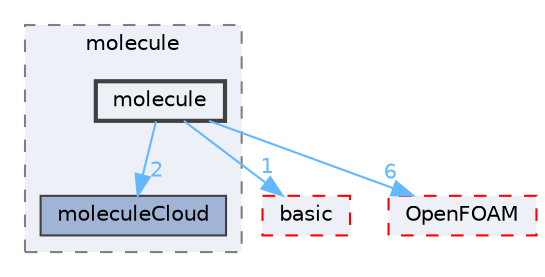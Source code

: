 digraph "src/lagrangian/molecularDynamics/molecule/molecule"
{
 // LATEX_PDF_SIZE
  bgcolor="transparent";
  edge [fontname=Helvetica,fontsize=10,labelfontname=Helvetica,labelfontsize=10];
  node [fontname=Helvetica,fontsize=10,shape=box,height=0.2,width=0.4];
  compound=true
  subgraph clusterdir_9c91f16e68bfa950e60056a05e24ffb3 {
    graph [ bgcolor="#edf0f7", pencolor="grey50", label="molecule", fontname=Helvetica,fontsize=10 style="filled,dashed", URL="dir_9c91f16e68bfa950e60056a05e24ffb3.html",tooltip=""]
  dir_9c590f1399dcaacc60516dead6eb8c86 [label="moleculeCloud", fillcolor="#a2b4d6", color="grey25", style="filled", URL="dir_9c590f1399dcaacc60516dead6eb8c86.html",tooltip=""];
  dir_f4ed4e1dc19e7fe78d06c92678069ea2 [label="molecule", fillcolor="#edf0f7", color="grey25", style="filled,bold", URL="dir_f4ed4e1dc19e7fe78d06c92678069ea2.html",tooltip=""];
  }
  dir_584e0ab0901b4327f36f4285cac7f2f8 [label="basic", fillcolor="#edf0f7", color="red", style="filled,dashed", URL="dir_584e0ab0901b4327f36f4285cac7f2f8.html",tooltip=""];
  dir_c5473ff19b20e6ec4dfe5c310b3778a8 [label="OpenFOAM", fillcolor="#edf0f7", color="red", style="filled,dashed", URL="dir_c5473ff19b20e6ec4dfe5c310b3778a8.html",tooltip=""];
  dir_f4ed4e1dc19e7fe78d06c92678069ea2->dir_584e0ab0901b4327f36f4285cac7f2f8 [headlabel="1", labeldistance=1.5 headhref="dir_002428_000211.html" href="dir_002428_000211.html" color="steelblue1" fontcolor="steelblue1"];
  dir_f4ed4e1dc19e7fe78d06c92678069ea2->dir_9c590f1399dcaacc60516dead6eb8c86 [headlabel="2", labeldistance=1.5 headhref="dir_002428_002429.html" href="dir_002428_002429.html" color="steelblue1" fontcolor="steelblue1"];
  dir_f4ed4e1dc19e7fe78d06c92678069ea2->dir_c5473ff19b20e6ec4dfe5c310b3778a8 [headlabel="6", labeldistance=1.5 headhref="dir_002428_002695.html" href="dir_002428_002695.html" color="steelblue1" fontcolor="steelblue1"];
}
